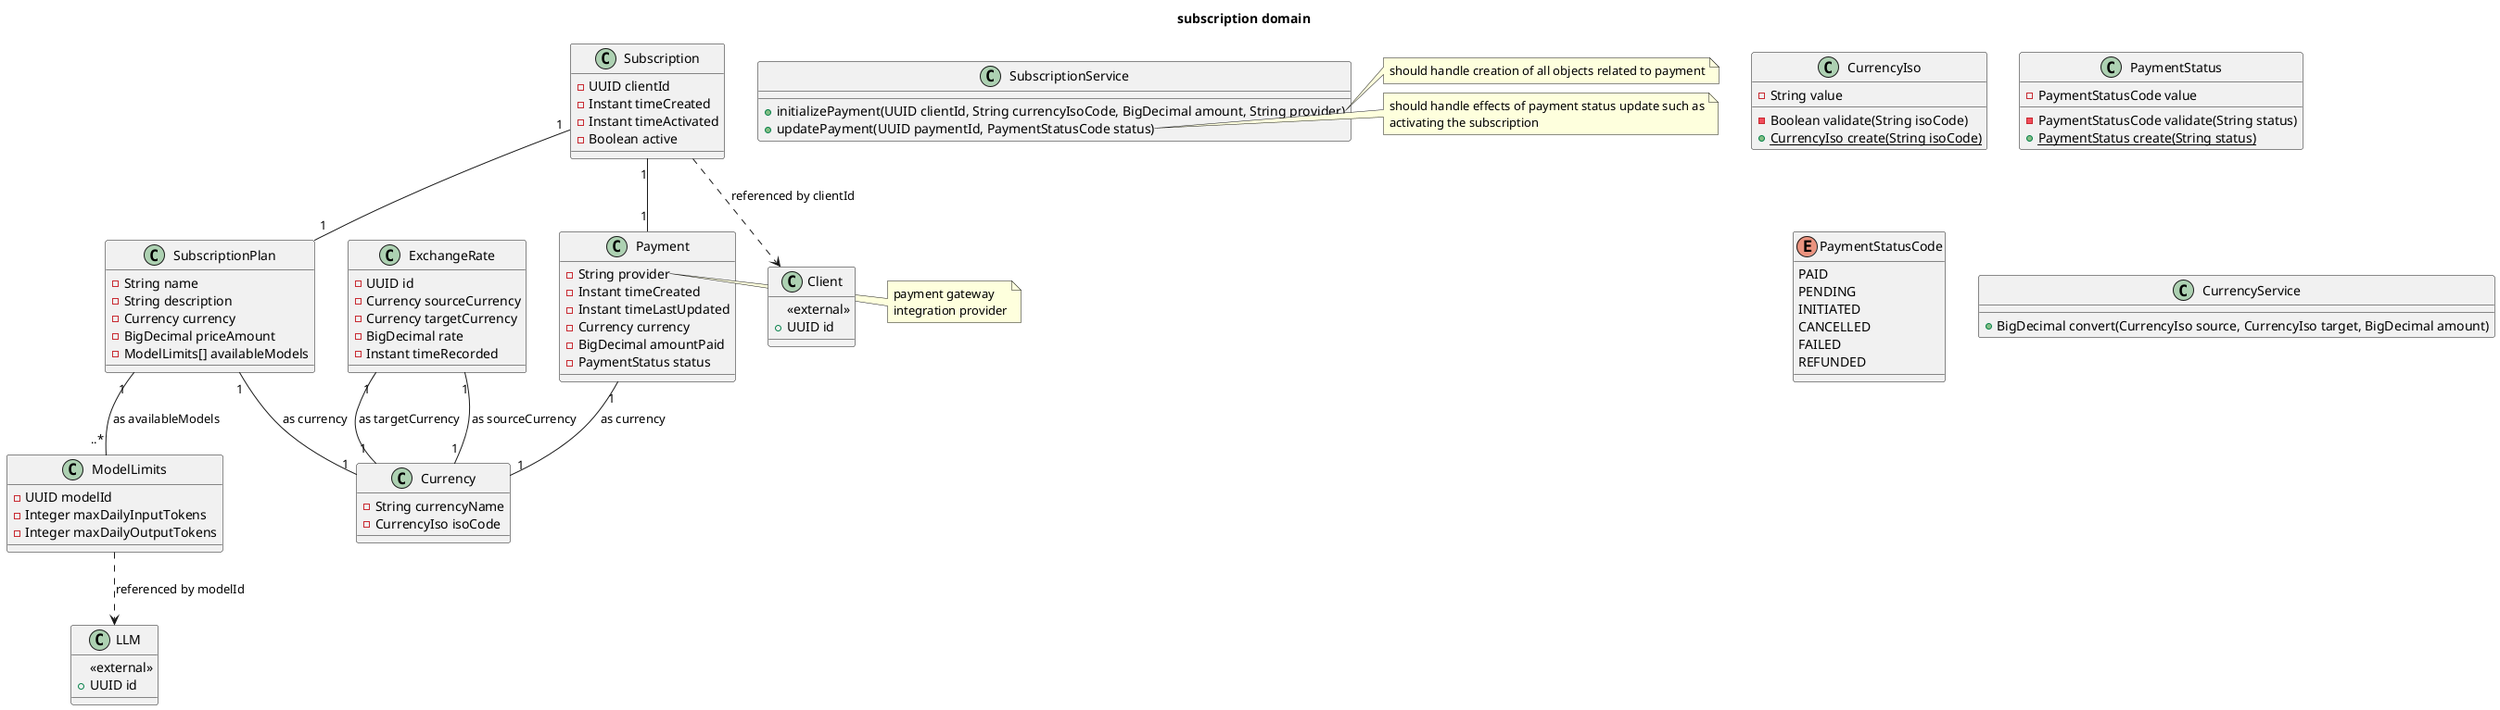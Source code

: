 @startuml
title subscription domain

class Subscription {
    -UUID clientId
    -Instant timeCreated
    -Instant timeActivated
    -Boolean active
}

class SubscriptionPlan {
    -String name
    -String description
    -Currency currency
    -BigDecimal priceAmount
    -ModelLimits[] availableModels
}

class ModelLimits {
    -UUID modelId
    -Integer maxDailyInputTokens
    -Integer maxDailyOutputTokens
}

class Payment {
    -String provider
    -Instant timeCreated
    -Instant timeLastUpdated
    -Currency currency
    -BigDecimal amountPaid
    -PaymentStatus status
}

note right of Payment::provider
payment gateway
integration provider
end note

class Currency {
    -String currencyName
    -CurrencyIso isoCode
}

class ExchangeRate {
    -UUID id
    -Currency sourceCurrency
    -Currency targetCurrency
    -BigDecimal rate
    -Instant timeRecorded
}

'=== VALUE OBJECTS ===
class CurrencyIso {
    -String value
    -Boolean validate(String isoCode)
    {static}+CurrencyIso create(String isoCode)
}

class PaymentStatus {
    -PaymentStatusCode value
    -PaymentStatusCode validate(String status)
    {static}+PaymentStatus create(String status)
}

Enum PaymentStatusCode {
    PAID
    PENDING
    INITIATED
    CANCELLED
    FAILED
    REFUNDED
}

'=== SERVICES ===
class SubscriptionService {
    +initializePayment(UUID clientId, String currencyIsoCode, BigDecimal amount, String provider)
    +updatePayment(UUID paymentId, PaymentStatusCode status)
}

note right of SubscriptionService::initializePayment
should handle creation of all objects related to payment
end note
note right of SubscriptionService::updatePayment
should handle effects of payment status update such as
activating the subscription
end note

class CurrencyService {
    +BigDecimal convert(CurrencyIso source, CurrencyIso target, BigDecimal amount)
}

'=== ASSOCIATIONS ===
SubscriptionPlan "1" -- "..*" ModelLimits: as availableModels
Subscription "1" -- "1" SubscriptionPlan
Subscription "1" -- "1" Payment
Payment "1" -- "1" Currency: as currency
SubscriptionPlan "1" -- "1" Currency: as currency
ExchangeRate "1" -- "1" Currency: as sourceCurrency
ExchangeRate "1" -- "1" Currency: as targetCurrency

'=== EXTERNAL REFERENCES ===
class Client {
    <<external>>
    +UUID id
}

class LLM {
    <<external>>
    +UUID id
}

Subscription ..> Client : referenced by clientId
ModelLimits ..> LLM : referenced by modelId

@enduml